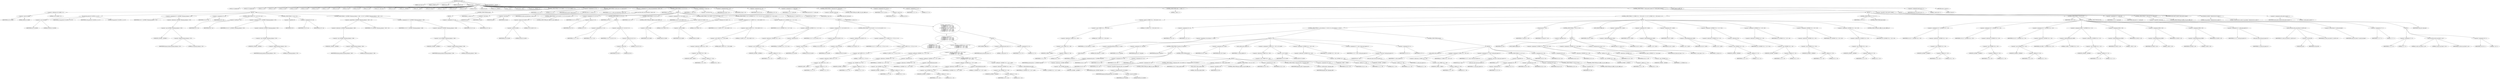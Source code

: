 digraph cache_insert {  
"1000128" [label = "(METHOD,cache_insert)" ]
"1000129" [label = "(PARAM,const char *a1)" ]
"1000130" [label = "(PARAM,_DWORD *a2)" ]
"1000131" [label = "(PARAM,time_t a3)" ]
"1000132" [label = "(PARAM,unsigned int a4)" ]
"1000133" [label = "(PARAM,int a5)" ]
"1000134" [label = "(BLOCK,,)" ]
"1000135" [label = "(LOCAL,v9: unsigned int)" ]
"1000136" [label = "(LOCAL,v10: unsigned int)" ]
"1000137" [label = "(LOCAL,v11: int)" ]
"1000138" [label = "(LOCAL,v12: int)" ]
"1000139" [label = "(LOCAL,v13: bool)" ]
"1000140" [label = "(LOCAL,v14: bool)" ]
"1000141" [label = "(LOCAL,v15: bool)" ]
"1000142" [label = "(LOCAL,v16: int)" ]
"1000143" [label = "(LOCAL,v17: int)" ]
"1000144" [label = "(LOCAL,v18: int)" ]
"1000145" [label = "(LOCAL,v19: int)" ]
"1000146" [label = "(LOCAL,v20: int)" ]
"1000147" [label = "(LOCAL,v21: int)" ]
"1000148" [label = "(LOCAL,v22: const char *)" ]
"1000149" [label = "(LOCAL,v23: int)" ]
"1000150" [label = "(LOCAL,v24: _DWORD *)" ]
"1000151" [label = "(LOCAL,v25: __int16)" ]
"1000152" [label = "(LOCAL,v26: time_t)" ]
"1000153" [label = "(LOCAL,v27: char *)" ]
"1000154" [label = "(LOCAL,v28: int)" ]
"1000155" [label = "(LOCAL,v29: int)" ]
"1000156" [label = "(LOCAL,v30: int)" ]
"1000157" [label = "(LOCAL,v32: int)" ]
"1000158" [label = "(LOCAL,v33: _DWORD *)" ]
"1000159" [label = "(LOCAL,s: char *)" ]
"1000160" [label = "(LOCAL,time1: time_t)" ]
"1000161" [label = "(LOCAL,v36: _DWORD [ 12 ])" ]
"1000162" [label = "(CONTROL_STRUCTURE,if ( (a5 & 0x980) != 0 ),if ( (a5 & 0x980) != 0 ))" ]
"1000163" [label = "(<operator>.notEquals,(a5 & 0x980) != 0)" ]
"1000164" [label = "(<operator>.and,a5 & 0x980)" ]
"1000165" [label = "(IDENTIFIER,a5,a5 & 0x980)" ]
"1000166" [label = "(LITERAL,0x980,a5 & 0x980)" ]
"1000167" [label = "(LITERAL,0,(a5 & 0x980) != 0)" ]
"1000168" [label = "(BLOCK,,)" ]
"1000169" [label = "(log_query,log_query(a5 | 0x10000, a1, a2, 0))" ]
"1000170" [label = "(<operator>.or,a5 | 0x10000)" ]
"1000171" [label = "(IDENTIFIER,a5,a5 | 0x10000)" ]
"1000172" [label = "(LITERAL,0x10000,a5 | 0x10000)" ]
"1000173" [label = "(IDENTIFIER,a1,log_query(a5 | 0x10000, a1, a2, 0))" ]
"1000174" [label = "(IDENTIFIER,a2,log_query(a5 | 0x10000, a1, a2, 0))" ]
"1000175" [label = "(LITERAL,0,log_query(a5 | 0x10000, a1, a2, 0))" ]
"1000176" [label = "(<operator>.assignment,v9 = *(_DWORD *)(dnsmasq_daemon + 252))" ]
"1000177" [label = "(IDENTIFIER,v9,v9 = *(_DWORD *)(dnsmasq_daemon + 252))" ]
"1000178" [label = "(<operator>.indirection,*(_DWORD *)(dnsmasq_daemon + 252))" ]
"1000179" [label = "(<operator>.cast,(_DWORD *)(dnsmasq_daemon + 252))" ]
"1000180" [label = "(UNKNOWN,_DWORD *,_DWORD *)" ]
"1000181" [label = "(<operator>.addition,dnsmasq_daemon + 252)" ]
"1000182" [label = "(IDENTIFIER,dnsmasq_daemon,dnsmasq_daemon + 252)" ]
"1000183" [label = "(LITERAL,252,dnsmasq_daemon + 252)" ]
"1000184" [label = "(<operator>.assignment,v10 = a4)" ]
"1000185" [label = "(IDENTIFIER,v10,v10 = a4)" ]
"1000186" [label = "(IDENTIFIER,a4,v10 = a4)" ]
"1000187" [label = "(CONTROL_STRUCTURE,if ( v9 < a4 ),if ( v9 < a4 ))" ]
"1000188" [label = "(<operator>.lessThan,v9 < a4)" ]
"1000189" [label = "(IDENTIFIER,v9,v9 < a4)" ]
"1000190" [label = "(IDENTIFIER,a4,v9 < a4)" ]
"1000191" [label = "(<operator>.assignment,v10 = *(_DWORD *)(dnsmasq_daemon + 252))" ]
"1000192" [label = "(IDENTIFIER,v10,v10 = *(_DWORD *)(dnsmasq_daemon + 252))" ]
"1000193" [label = "(<operator>.indirection,*(_DWORD *)(dnsmasq_daemon + 252))" ]
"1000194" [label = "(<operator>.cast,(_DWORD *)(dnsmasq_daemon + 252))" ]
"1000195" [label = "(UNKNOWN,_DWORD *,_DWORD *)" ]
"1000196" [label = "(<operator>.addition,dnsmasq_daemon + 252)" ]
"1000197" [label = "(IDENTIFIER,dnsmasq_daemon,dnsmasq_daemon + 252)" ]
"1000198" [label = "(LITERAL,252,dnsmasq_daemon + 252)" ]
"1000199" [label = "(CONTROL_STRUCTURE,if ( !v9 ),if ( !v9 ))" ]
"1000200" [label = "(<operator>.logicalNot,!v9)" ]
"1000201" [label = "(IDENTIFIER,v9,!v9)" ]
"1000202" [label = "(<operator>.assignment,v10 = a4)" ]
"1000203" [label = "(IDENTIFIER,v10,v10 = a4)" ]
"1000204" [label = "(IDENTIFIER,a4,v10 = a4)" ]
"1000205" [label = "(CONTROL_STRUCTURE,if ( *(_DWORD *)(dnsmasq_daemon + 248) > v10 ),if ( *(_DWORD *)(dnsmasq_daemon + 248) > v10 ))" ]
"1000206" [label = "(<operator>.greaterThan,*(_DWORD *)(dnsmasq_daemon + 248) > v10)" ]
"1000207" [label = "(<operator>.indirection,*(_DWORD *)(dnsmasq_daemon + 248))" ]
"1000208" [label = "(<operator>.cast,(_DWORD *)(dnsmasq_daemon + 248))" ]
"1000209" [label = "(UNKNOWN,_DWORD *,_DWORD *)" ]
"1000210" [label = "(<operator>.addition,dnsmasq_daemon + 248)" ]
"1000211" [label = "(IDENTIFIER,dnsmasq_daemon,dnsmasq_daemon + 248)" ]
"1000212" [label = "(LITERAL,248,dnsmasq_daemon + 248)" ]
"1000213" [label = "(IDENTIFIER,v10,*(_DWORD *)(dnsmasq_daemon + 248) > v10)" ]
"1000214" [label = "(<operator>.assignment,v10 = *(_DWORD *)(dnsmasq_daemon + 248))" ]
"1000215" [label = "(IDENTIFIER,v10,v10 = *(_DWORD *)(dnsmasq_daemon + 248))" ]
"1000216" [label = "(<operator>.indirection,*(_DWORD *)(dnsmasq_daemon + 248))" ]
"1000217" [label = "(<operator>.cast,(_DWORD *)(dnsmasq_daemon + 248))" ]
"1000218" [label = "(UNKNOWN,_DWORD *,_DWORD *)" ]
"1000219" [label = "(<operator>.addition,dnsmasq_daemon + 248)" ]
"1000220" [label = "(IDENTIFIER,dnsmasq_daemon,dnsmasq_daemon + 248)" ]
"1000221" [label = "(LITERAL,248,dnsmasq_daemon + 248)" ]
"1000222" [label = "(CONTROL_STRUCTURE,else,else)" ]
"1000223" [label = "(BLOCK,,)" ]
"1000224" [label = "(<operator>.assignment,v10 = a4)" ]
"1000225" [label = "(IDENTIFIER,v10,v10 = a4)" ]
"1000226" [label = "(IDENTIFIER,a4,v10 = a4)" ]
"1000227" [label = "(<operator>.assignment,v11 = 0)" ]
"1000228" [label = "(IDENTIFIER,v11,v11 = 0)" ]
"1000229" [label = "(LITERAL,0,v11 = 0)" ]
"1000230" [label = "(CONTROL_STRUCTURE,if ( insert_error ),if ( insert_error ))" ]
"1000231" [label = "(IDENTIFIER,insert_error,if ( insert_error ))" ]
"1000232" [label = "(RETURN,return v11;,return v11;)" ]
"1000233" [label = "(IDENTIFIER,v11,return v11;)" ]
"1000234" [label = "(<operator>.assignment,v12 = cache_scan_free((int)a1, (int)a2, a3))" ]
"1000235" [label = "(IDENTIFIER,v12,v12 = cache_scan_free((int)a1, (int)a2, a3))" ]
"1000236" [label = "(cache_scan_free,cache_scan_free((int)a1, (int)a2, a3))" ]
"1000237" [label = "(<operator>.cast,(int)a1)" ]
"1000238" [label = "(UNKNOWN,int,int)" ]
"1000239" [label = "(IDENTIFIER,a1,(int)a1)" ]
"1000240" [label = "(<operator>.cast,(int)a2)" ]
"1000241" [label = "(UNKNOWN,int,int)" ]
"1000242" [label = "(IDENTIFIER,a2,(int)a2)" ]
"1000243" [label = "(IDENTIFIER,a3,cache_scan_free((int)a1, (int)a2, a3))" ]
"1000244" [label = "(CONTROL_STRUCTURE,if ( v12 ),if ( v12 ))" ]
"1000245" [label = "(IDENTIFIER,v12,if ( v12 ))" ]
"1000246" [label = "(BLOCK,,)" ]
"1000247" [label = "(CONTROL_STRUCTURE,if ( (a5 & 0x180) == 0 ),if ( (a5 & 0x180) == 0 ))" ]
"1000248" [label = "(<operator>.equals,(a5 & 0x180) == 0)" ]
"1000249" [label = "(<operator>.and,a5 & 0x180)" ]
"1000250" [label = "(IDENTIFIER,a5,a5 & 0x180)" ]
"1000251" [label = "(LITERAL,0x180,a5 & 0x180)" ]
"1000252" [label = "(LITERAL,0,(a5 & 0x180) == 0)" ]
"1000253" [label = "(CONTROL_STRUCTURE,goto LABEL_24;,goto LABEL_24;)" ]
"1000254" [label = "(<operator>.assignment,v13 = a2 == 0)" ]
"1000255" [label = "(IDENTIFIER,v13,v13 = a2 == 0)" ]
"1000256" [label = "(<operator>.equals,a2 == 0)" ]
"1000257" [label = "(IDENTIFIER,a2,a2 == 0)" ]
"1000258" [label = "(LITERAL,0,a2 == 0)" ]
"1000259" [label = "(CONTROL_STRUCTURE,if ( a2 ),if ( a2 ))" ]
"1000260" [label = "(IDENTIFIER,a2,if ( a2 ))" ]
"1000261" [label = "(BLOCK,,)" ]
"1000262" [label = "(<operator>.assignment,v11 = v12)" ]
"1000263" [label = "(IDENTIFIER,v11,v11 = v12)" ]
"1000264" [label = "(IDENTIFIER,v12,v11 = v12)" ]
"1000265" [label = "(<operator>.assignment,v13 = (a5 & 8) == 0)" ]
"1000266" [label = "(IDENTIFIER,v13,v13 = (a5 & 8) == 0)" ]
"1000267" [label = "(<operator>.equals,(a5 & 8) == 0)" ]
"1000268" [label = "(<operator>.and,a5 & 8)" ]
"1000269" [label = "(IDENTIFIER,a5,a5 & 8)" ]
"1000270" [label = "(LITERAL,8,a5 & 8)" ]
"1000271" [label = "(LITERAL,0,(a5 & 8) == 0)" ]
"1000272" [label = "(CONTROL_STRUCTURE,if ( v13 ),if ( v13 ))" ]
"1000273" [label = "(IDENTIFIER,v13,if ( v13 ))" ]
"1000274" [label = "(CONTROL_STRUCTURE,goto LABEL_24;,goto LABEL_24;)" ]
"1000275" [label = "(<operator>.assignment,v14 = (a5 & 0x80) == 0)" ]
"1000276" [label = "(IDENTIFIER,v14,v14 = (a5 & 0x80) == 0)" ]
"1000277" [label = "(<operator>.equals,(a5 & 0x80) == 0)" ]
"1000278" [label = "(<operator>.and,a5 & 0x80)" ]
"1000279" [label = "(IDENTIFIER,a5,a5 & 0x80)" ]
"1000280" [label = "(LITERAL,0x80,a5 & 0x80)" ]
"1000281" [label = "(LITERAL,0,(a5 & 0x80) == 0)" ]
"1000282" [label = "(CONTROL_STRUCTURE,if ( (a5 & 0x80) != 0 ),if ( (a5 & 0x80) != 0 ))" ]
"1000283" [label = "(<operator>.notEquals,(a5 & 0x80) != 0)" ]
"1000284" [label = "(<operator>.and,a5 & 0x80)" ]
"1000285" [label = "(IDENTIFIER,a5,a5 & 0x80)" ]
"1000286" [label = "(LITERAL,0x80,a5 & 0x80)" ]
"1000287" [label = "(LITERAL,0,(a5 & 0x80) != 0)" ]
"1000288" [label = "(<operator>.assignment,v14 = (*(_BYTE *)(v11 + 36) & 0x80) == 0)" ]
"1000289" [label = "(IDENTIFIER,v14,v14 = (*(_BYTE *)(v11 + 36) & 0x80) == 0)" ]
"1000290" [label = "(<operator>.equals,(*(_BYTE *)(v11 + 36) & 0x80) == 0)" ]
"1000291" [label = "(<operator>.and,*(_BYTE *)(v11 + 36) & 0x80)" ]
"1000292" [label = "(<operator>.indirection,*(_BYTE *)(v11 + 36))" ]
"1000293" [label = "(<operator>.cast,(_BYTE *)(v11 + 36))" ]
"1000294" [label = "(UNKNOWN,_BYTE *,_BYTE *)" ]
"1000295" [label = "(<operator>.addition,v11 + 36)" ]
"1000296" [label = "(IDENTIFIER,v11,v11 + 36)" ]
"1000297" [label = "(LITERAL,36,v11 + 36)" ]
"1000298" [label = "(LITERAL,0x80,*(_BYTE *)(v11 + 36) & 0x80)" ]
"1000299" [label = "(LITERAL,0,(*(_BYTE *)(v11 + 36) & 0x80) == 0)" ]
"1000300" [label = "(CONTROL_STRUCTURE,if ( v14 || *(_DWORD *)(v11 + 12) != *a2 ),if ( v14 || *(_DWORD *)(v11 + 12) != *a2 ))" ]
"1000301" [label = "(<operator>.logicalOr,v14 || *(_DWORD *)(v11 + 12) != *a2)" ]
"1000302" [label = "(IDENTIFIER,v14,v14 || *(_DWORD *)(v11 + 12) != *a2)" ]
"1000303" [label = "(<operator>.notEquals,*(_DWORD *)(v11 + 12) != *a2)" ]
"1000304" [label = "(<operator>.indirection,*(_DWORD *)(v11 + 12))" ]
"1000305" [label = "(<operator>.cast,(_DWORD *)(v11 + 12))" ]
"1000306" [label = "(UNKNOWN,_DWORD *,_DWORD *)" ]
"1000307" [label = "(<operator>.addition,v11 + 12)" ]
"1000308" [label = "(IDENTIFIER,v11,v11 + 12)" ]
"1000309" [label = "(LITERAL,12,v11 + 12)" ]
"1000310" [label = "(<operator>.indirection,*a2)" ]
"1000311" [label = "(IDENTIFIER,a2,*(_DWORD *)(v11 + 12) != *a2)" ]
"1000312" [label = "(BLOCK,,)" ]
"1000313" [label = "(<operator>.assignment,v15 = (a5 & 0x100) == 0)" ]
"1000314" [label = "(IDENTIFIER,v15,v15 = (a5 & 0x100) == 0)" ]
"1000315" [label = "(<operator>.equals,(a5 & 0x100) == 0)" ]
"1000316" [label = "(<operator>.and,a5 & 0x100)" ]
"1000317" [label = "(IDENTIFIER,a5,a5 & 0x100)" ]
"1000318" [label = "(LITERAL,0x100,a5 & 0x100)" ]
"1000319" [label = "(LITERAL,0,(a5 & 0x100) == 0)" ]
"1000320" [label = "(CONTROL_STRUCTURE,if ( (a5 & 0x100) != 0 ),if ( (a5 & 0x100) != 0 ))" ]
"1000321" [label = "(<operator>.notEquals,(a5 & 0x100) != 0)" ]
"1000322" [label = "(<operator>.and,a5 & 0x100)" ]
"1000323" [label = "(IDENTIFIER,a5,a5 & 0x100)" ]
"1000324" [label = "(LITERAL,0x100,a5 & 0x100)" ]
"1000325" [label = "(LITERAL,0,(a5 & 0x100) != 0)" ]
"1000326" [label = "(<operator>.assignment,v15 = (*(_BYTE *)(v11 + 37) & 1) == 0)" ]
"1000327" [label = "(IDENTIFIER,v15,v15 = (*(_BYTE *)(v11 + 37) & 1) == 0)" ]
"1000328" [label = "(<operator>.equals,(*(_BYTE *)(v11 + 37) & 1) == 0)" ]
"1000329" [label = "(<operator>.and,*(_BYTE *)(v11 + 37) & 1)" ]
"1000330" [label = "(<operator>.indirection,*(_BYTE *)(v11 + 37))" ]
"1000331" [label = "(<operator>.cast,(_BYTE *)(v11 + 37))" ]
"1000332" [label = "(UNKNOWN,_BYTE *,_BYTE *)" ]
"1000333" [label = "(<operator>.addition,v11 + 37)" ]
"1000334" [label = "(IDENTIFIER,v11,v11 + 37)" ]
"1000335" [label = "(LITERAL,37,v11 + 37)" ]
"1000336" [label = "(LITERAL,1,*(_BYTE *)(v11 + 37) & 1)" ]
"1000337" [label = "(LITERAL,0,(*(_BYTE *)(v11 + 37) & 1) == 0)" ]
"1000338" [label = "(CONTROL_STRUCTURE,if ( v15\n        || *(_DWORD *)(v11 + 12) != *a2\n        || *(_DWORD *)(v11 + 16) != a2[1]\n        || *(_DWORD *)(v11 + 20) != a2[2]\n        || *(_DWORD *)(v11 + 24) != a2[3] ),if ( v15\n        || *(_DWORD *)(v11 + 12) != *a2\n        || *(_DWORD *)(v11 + 16) != a2[1]\n        || *(_DWORD *)(v11 + 20) != a2[2]\n        || *(_DWORD *)(v11 + 24) != a2[3] ))" ]
"1000339" [label = "(<operator>.logicalOr,v15\n        || *(_DWORD *)(v11 + 12) != *a2\n        || *(_DWORD *)(v11 + 16) != a2[1]\n        || *(_DWORD *)(v11 + 20) != a2[2]\n        || *(_DWORD *)(v11 + 24) != a2[3])" ]
"1000340" [label = "(IDENTIFIER,v15,v15\n        || *(_DWORD *)(v11 + 12) != *a2\n        || *(_DWORD *)(v11 + 16) != a2[1]\n        || *(_DWORD *)(v11 + 20) != a2[2]\n        || *(_DWORD *)(v11 + 24) != a2[3])" ]
"1000341" [label = "(<operator>.logicalOr,*(_DWORD *)(v11 + 12) != *a2\n        || *(_DWORD *)(v11 + 16) != a2[1]\n        || *(_DWORD *)(v11 + 20) != a2[2]\n        || *(_DWORD *)(v11 + 24) != a2[3])" ]
"1000342" [label = "(<operator>.notEquals,*(_DWORD *)(v11 + 12) != *a2)" ]
"1000343" [label = "(<operator>.indirection,*(_DWORD *)(v11 + 12))" ]
"1000344" [label = "(<operator>.cast,(_DWORD *)(v11 + 12))" ]
"1000345" [label = "(UNKNOWN,_DWORD *,_DWORD *)" ]
"1000346" [label = "(<operator>.addition,v11 + 12)" ]
"1000347" [label = "(IDENTIFIER,v11,v11 + 12)" ]
"1000348" [label = "(LITERAL,12,v11 + 12)" ]
"1000349" [label = "(<operator>.indirection,*a2)" ]
"1000350" [label = "(IDENTIFIER,a2,*(_DWORD *)(v11 + 12) != *a2)" ]
"1000351" [label = "(<operator>.logicalOr,*(_DWORD *)(v11 + 16) != a2[1]\n        || *(_DWORD *)(v11 + 20) != a2[2]\n        || *(_DWORD *)(v11 + 24) != a2[3])" ]
"1000352" [label = "(<operator>.notEquals,*(_DWORD *)(v11 + 16) != a2[1])" ]
"1000353" [label = "(<operator>.indirection,*(_DWORD *)(v11 + 16))" ]
"1000354" [label = "(<operator>.cast,(_DWORD *)(v11 + 16))" ]
"1000355" [label = "(UNKNOWN,_DWORD *,_DWORD *)" ]
"1000356" [label = "(<operator>.addition,v11 + 16)" ]
"1000357" [label = "(IDENTIFIER,v11,v11 + 16)" ]
"1000358" [label = "(LITERAL,16,v11 + 16)" ]
"1000359" [label = "(<operator>.indirectIndexAccess,a2[1])" ]
"1000360" [label = "(IDENTIFIER,a2,*(_DWORD *)(v11 + 16) != a2[1])" ]
"1000361" [label = "(LITERAL,1,*(_DWORD *)(v11 + 16) != a2[1])" ]
"1000362" [label = "(<operator>.logicalOr,*(_DWORD *)(v11 + 20) != a2[2]\n        || *(_DWORD *)(v11 + 24) != a2[3])" ]
"1000363" [label = "(<operator>.notEquals,*(_DWORD *)(v11 + 20) != a2[2])" ]
"1000364" [label = "(<operator>.indirection,*(_DWORD *)(v11 + 20))" ]
"1000365" [label = "(<operator>.cast,(_DWORD *)(v11 + 20))" ]
"1000366" [label = "(UNKNOWN,_DWORD *,_DWORD *)" ]
"1000367" [label = "(<operator>.addition,v11 + 20)" ]
"1000368" [label = "(IDENTIFIER,v11,v11 + 20)" ]
"1000369" [label = "(LITERAL,20,v11 + 20)" ]
"1000370" [label = "(<operator>.indirectIndexAccess,a2[2])" ]
"1000371" [label = "(IDENTIFIER,a2,*(_DWORD *)(v11 + 20) != a2[2])" ]
"1000372" [label = "(LITERAL,2,*(_DWORD *)(v11 + 20) != a2[2])" ]
"1000373" [label = "(<operator>.notEquals,*(_DWORD *)(v11 + 24) != a2[3])" ]
"1000374" [label = "(<operator>.indirection,*(_DWORD *)(v11 + 24))" ]
"1000375" [label = "(<operator>.cast,(_DWORD *)(v11 + 24))" ]
"1000376" [label = "(UNKNOWN,_DWORD *,_DWORD *)" ]
"1000377" [label = "(<operator>.addition,v11 + 24)" ]
"1000378" [label = "(IDENTIFIER,v11,v11 + 24)" ]
"1000379" [label = "(LITERAL,24,v11 + 24)" ]
"1000380" [label = "(<operator>.indirectIndexAccess,a2[3])" ]
"1000381" [label = "(IDENTIFIER,a2,*(_DWORD *)(v11 + 24) != a2[3])" ]
"1000382" [label = "(LITERAL,3,*(_DWORD *)(v11 + 24) != a2[3])" ]
"1000383" [label = "(BLOCK,,)" ]
"1000384" [label = "(JUMP_TARGET,LABEL_24)" ]
"1000385" [label = "(<operator>.assignment,insert_error = 1)" ]
"1000386" [label = "(IDENTIFIER,insert_error,insert_error = 1)" ]
"1000387" [label = "(LITERAL,1,insert_error = 1)" ]
"1000388" [label = "(<operator>.assignment,v11 = 0)" ]
"1000389" [label = "(IDENTIFIER,v11,v11 = 0)" ]
"1000390" [label = "(LITERAL,0,v11 = 0)" ]
"1000391" [label = "(RETURN,return v11;,return v11;)" ]
"1000392" [label = "(IDENTIFIER,v11,return v11;)" ]
"1000393" [label = "(<operator>.assignment,s = (char *)a1)" ]
"1000394" [label = "(IDENTIFIER,s,s = (char *)a1)" ]
"1000395" [label = "(<operator>.cast,(char *)a1)" ]
"1000396" [label = "(UNKNOWN,char *,char *)" ]
"1000397" [label = "(IDENTIFIER,a1,(char *)a1)" ]
"1000398" [label = "(<operator>.assignment,time1 = a3)" ]
"1000399" [label = "(IDENTIFIER,time1,time1 = a3)" ]
"1000400" [label = "(IDENTIFIER,a3,time1 = a3)" ]
"1000401" [label = "(<operator>.assignment,v33 = a2)" ]
"1000402" [label = "(IDENTIFIER,v33,v33 = a2)" ]
"1000403" [label = "(IDENTIFIER,a2,v33 = a2)" ]
"1000404" [label = "(<operator>.assignment,v11 = cache_tail)" ]
"1000405" [label = "(IDENTIFIER,v11,v11 = cache_tail)" ]
"1000406" [label = "(IDENTIFIER,cache_tail,v11 = cache_tail)" ]
"1000407" [label = "(CONTROL_STRUCTURE,if ( !cache_tail ),if ( !cache_tail ))" ]
"1000408" [label = "(<operator>.logicalNot,!cache_tail)" ]
"1000409" [label = "(IDENTIFIER,cache_tail,!cache_tail)" ]
"1000410" [label = "(CONTROL_STRUCTURE,goto LABEL_40;,goto LABEL_40;)" ]
"1000411" [label = "(<operator>.assignment,v16 = a5 & 4)" ]
"1000412" [label = "(IDENTIFIER,v16,v16 = a5 & 4)" ]
"1000413" [label = "(<operator>.and,a5 & 4)" ]
"1000414" [label = "(IDENTIFIER,a5,a5 & 4)" ]
"1000415" [label = "(LITERAL,4,a5 & 4)" ]
"1000416" [label = "(<operator>.assignment,v17 = 0)" ]
"1000417" [label = "(IDENTIFIER,v17,v17 = 0)" ]
"1000418" [label = "(LITERAL,0,v17 = 0)" ]
"1000419" [label = "(CONTROL_STRUCTURE,while ( 1 ),while ( 1 ))" ]
"1000420" [label = "(LITERAL,1,while ( 1 ))" ]
"1000421" [label = "(BLOCK,,)" ]
"1000422" [label = "(CONTROL_STRUCTURE,if ( (*(_WORD *)(v11 + 36) & 0xC) == 0 ),if ( (*(_WORD *)(v11 + 36) & 0xC) == 0 ))" ]
"1000423" [label = "(<operator>.equals,(*(_WORD *)(v11 + 36) & 0xC) == 0)" ]
"1000424" [label = "(<operator>.and,*(_WORD *)(v11 + 36) & 0xC)" ]
"1000425" [label = "(<operator>.indirection,*(_WORD *)(v11 + 36))" ]
"1000426" [label = "(<operator>.cast,(_WORD *)(v11 + 36))" ]
"1000427" [label = "(UNKNOWN,_WORD *,_WORD *)" ]
"1000428" [label = "(<operator>.addition,v11 + 36)" ]
"1000429" [label = "(IDENTIFIER,v11,v11 + 36)" ]
"1000430" [label = "(LITERAL,36,v11 + 36)" ]
"1000431" [label = "(LITERAL,0xC,*(_WORD *)(v11 + 36) & 0xC)" ]
"1000432" [label = "(LITERAL,0,(*(_WORD *)(v11 + 36) & 0xC) == 0)" ]
"1000433" [label = "(BLOCK,,)" ]
"1000434" [label = "(<operator>.assignment,v22 = a1)" ]
"1000435" [label = "(IDENTIFIER,v22,v22 = a1)" ]
"1000436" [label = "(IDENTIFIER,a1,v22 = a1)" ]
"1000437" [label = "(CONTROL_STRUCTURE,if ( a1 && strlen(a1) >= 0x32 ),if ( a1 && strlen(a1) >= 0x32 ))" ]
"1000438" [label = "(<operator>.logicalAnd,a1 && strlen(a1) >= 0x32)" ]
"1000439" [label = "(IDENTIFIER,a1,a1 && strlen(a1) >= 0x32)" ]
"1000440" [label = "(<operator>.greaterEqualsThan,strlen(a1) >= 0x32)" ]
"1000441" [label = "(strlen,strlen(a1))" ]
"1000442" [label = "(IDENTIFIER,a1,strlen(a1))" ]
"1000443" [label = "(LITERAL,0x32,strlen(a1) >= 0x32)" ]
"1000444" [label = "(BLOCK,,)" ]
"1000445" [label = "(<operator>.assignment,v23 = big_free)" ]
"1000446" [label = "(IDENTIFIER,v23,v23 = big_free)" ]
"1000447" [label = "(IDENTIFIER,big_free,v23 = big_free)" ]
"1000448" [label = "(CONTROL_STRUCTURE,if ( big_free ),if ( big_free ))" ]
"1000449" [label = "(IDENTIFIER,big_free,if ( big_free ))" ]
"1000450" [label = "(BLOCK,,)" ]
"1000451" [label = "(<operator>.assignment,big_free = *(_DWORD *)big_free)" ]
"1000452" [label = "(IDENTIFIER,big_free,big_free = *(_DWORD *)big_free)" ]
"1000453" [label = "(<operator>.indirection,*(_DWORD *)big_free)" ]
"1000454" [label = "(<operator>.cast,(_DWORD *)big_free)" ]
"1000455" [label = "(UNKNOWN,_DWORD *,_DWORD *)" ]
"1000456" [label = "(IDENTIFIER,big_free,(_DWORD *)big_free)" ]
"1000457" [label = "(<operator>.assignment,v24 = v33)" ]
"1000458" [label = "(IDENTIFIER,v24,v24 = v33)" ]
"1000459" [label = "(IDENTIFIER,v33,v24 = v33)" ]
"1000460" [label = "(<operator>.assignment,v25 = a5)" ]
"1000461" [label = "(IDENTIFIER,v25,v25 = a5)" ]
"1000462" [label = "(IDENTIFIER,a5,v25 = a5)" ]
"1000463" [label = "(CONTROL_STRUCTURE,else,else)" ]
"1000464" [label = "(BLOCK,,)" ]
"1000465" [label = "(<operator>.assignment,v25 = a5)" ]
"1000466" [label = "(IDENTIFIER,v25,v25 = a5)" ]
"1000467" [label = "(IDENTIFIER,a5,v25 = a5)" ]
"1000468" [label = "(CONTROL_STRUCTURE,if ( !(bignames_left | a5 & 0x5000) ),if ( !(bignames_left | a5 & 0x5000) ))" ]
"1000469" [label = "(<operator>.logicalNot,!(bignames_left | a5 & 0x5000))" ]
"1000470" [label = "(<operator>.or,bignames_left | a5 & 0x5000)" ]
"1000471" [label = "(IDENTIFIER,bignames_left,bignames_left | a5 & 0x5000)" ]
"1000472" [label = "(<operator>.and,a5 & 0x5000)" ]
"1000473" [label = "(IDENTIFIER,a5,a5 & 0x5000)" ]
"1000474" [label = "(LITERAL,0x5000,a5 & 0x5000)" ]
"1000475" [label = "(CONTROL_STRUCTURE,goto LABEL_40;,goto LABEL_40;)" ]
"1000476" [label = "(<operator>.assignment,v32 = whine_malloc(1028))" ]
"1000477" [label = "(IDENTIFIER,v32,v32 = whine_malloc(1028))" ]
"1000478" [label = "(whine_malloc,whine_malloc(1028))" ]
"1000479" [label = "(LITERAL,1028,whine_malloc(1028))" ]
"1000480" [label = "(CONTROL_STRUCTURE,if ( !v32 ),if ( !v32 ))" ]
"1000481" [label = "(<operator>.logicalNot,!v32)" ]
"1000482" [label = "(IDENTIFIER,v32,!v32)" ]
"1000483" [label = "(CONTROL_STRUCTURE,goto LABEL_40;,goto LABEL_40;)" ]
"1000484" [label = "(<operator>.assignment,v23 = v32)" ]
"1000485" [label = "(IDENTIFIER,v23,v23 = v32)" ]
"1000486" [label = "(IDENTIFIER,v32,v23 = v32)" ]
"1000487" [label = "(CONTROL_STRUCTURE,if ( bignames_left ),if ( bignames_left ))" ]
"1000488" [label = "(IDENTIFIER,bignames_left,if ( bignames_left ))" ]
"1000489" [label = "(<operator>.preDecrement,--bignames_left)" ]
"1000490" [label = "(IDENTIFIER,bignames_left,--bignames_left)" ]
"1000491" [label = "(<operator>.assignment,v24 = v33)" ]
"1000492" [label = "(IDENTIFIER,v24,v24 = v33)" ]
"1000493" [label = "(IDENTIFIER,v33,v24 = v33)" ]
"1000494" [label = "(<operator>.assignment,v26 = time1)" ]
"1000495" [label = "(IDENTIFIER,v26,v26 = time1)" ]
"1000496" [label = "(IDENTIFIER,time1,v26 = time1)" ]
"1000497" [label = "(cache_unlink,cache_unlink(v11))" ]
"1000498" [label = "(IDENTIFIER,v11,cache_unlink(v11))" ]
"1000499" [label = "(<operator>.assignment,*(_WORD *)(v11 + 36) = v25 | 0x200)" ]
"1000500" [label = "(<operator>.indirection,*(_WORD *)(v11 + 36))" ]
"1000501" [label = "(<operator>.cast,(_WORD *)(v11 + 36))" ]
"1000502" [label = "(UNKNOWN,_WORD *,_WORD *)" ]
"1000503" [label = "(<operator>.addition,v11 + 36)" ]
"1000504" [label = "(IDENTIFIER,v11,v11 + 36)" ]
"1000505" [label = "(LITERAL,36,v11 + 36)" ]
"1000506" [label = "(<operator>.or,v25 | 0x200)" ]
"1000507" [label = "(IDENTIFIER,v25,v25 | 0x200)" ]
"1000508" [label = "(LITERAL,0x200,v25 | 0x200)" ]
"1000509" [label = "(<operator>.assignment,*(_DWORD *)(v11 + 40) = v23)" ]
"1000510" [label = "(<operator>.indirection,*(_DWORD *)(v11 + 40))" ]
"1000511" [label = "(<operator>.cast,(_DWORD *)(v11 + 40))" ]
"1000512" [label = "(UNKNOWN,_DWORD *,_DWORD *)" ]
"1000513" [label = "(<operator>.addition,v11 + 40)" ]
"1000514" [label = "(IDENTIFIER,v11,v11 + 40)" ]
"1000515" [label = "(LITERAL,40,v11 + 40)" ]
"1000516" [label = "(IDENTIFIER,v23,*(_DWORD *)(v11 + 40) = v23)" ]
"1000517" [label = "(<operator>.assignment,v27 = (char *)cache_get_name(v11))" ]
"1000518" [label = "(IDENTIFIER,v27,v27 = (char *)cache_get_name(v11))" ]
"1000519" [label = "(<operator>.cast,(char *)cache_get_name(v11))" ]
"1000520" [label = "(UNKNOWN,char *,char *)" ]
"1000521" [label = "(cache_get_name,cache_get_name(v11))" ]
"1000522" [label = "(IDENTIFIER,v11,cache_get_name(v11))" ]
"1000523" [label = "(<operator>.assignment,v22 = s)" ]
"1000524" [label = "(IDENTIFIER,v22,v22 = s)" ]
"1000525" [label = "(IDENTIFIER,s,v22 = s)" ]
"1000526" [label = "(CONTROL_STRUCTURE,else,else)" ]
"1000527" [label = "(BLOCK,,)" ]
"1000528" [label = "(cache_unlink,cache_unlink(v11))" ]
"1000529" [label = "(IDENTIFIER,v11,cache_unlink(v11))" ]
"1000530" [label = "(<operator>.assignment,*(_WORD *)(v11 + 36) = a5)" ]
"1000531" [label = "(<operator>.indirection,*(_WORD *)(v11 + 36))" ]
"1000532" [label = "(<operator>.cast,(_WORD *)(v11 + 36))" ]
"1000533" [label = "(UNKNOWN,_WORD *,_WORD *)" ]
"1000534" [label = "(<operator>.addition,v11 + 36)" ]
"1000535" [label = "(IDENTIFIER,v11,v11 + 36)" ]
"1000536" [label = "(LITERAL,36,v11 + 36)" ]
"1000537" [label = "(IDENTIFIER,a5,*(_WORD *)(v11 + 36) = a5)" ]
"1000538" [label = "(<operator>.assignment,v27 = (char *)cache_get_name(v11))" ]
"1000539" [label = "(IDENTIFIER,v27,v27 = (char *)cache_get_name(v11))" ]
"1000540" [label = "(<operator>.cast,(char *)cache_get_name(v11))" ]
"1000541" [label = "(UNKNOWN,char *,char *)" ]
"1000542" [label = "(cache_get_name,cache_get_name(v11))" ]
"1000543" [label = "(IDENTIFIER,v11,cache_get_name(v11))" ]
"1000544" [label = "(CONTROL_STRUCTURE,if ( !a1 ),if ( !a1 ))" ]
"1000545" [label = "(<operator>.logicalNot,!a1)" ]
"1000546" [label = "(IDENTIFIER,a1,!a1)" ]
"1000547" [label = "(BLOCK,,)" ]
"1000548" [label = "(<operator>.assignment,*v27 = 0)" ]
"1000549" [label = "(<operator>.indirection,*v27)" ]
"1000550" [label = "(IDENTIFIER,v27,*v27 = 0)" ]
"1000551" [label = "(LITERAL,0,*v27 = 0)" ]
"1000552" [label = "(<operator>.assignment,v24 = v33)" ]
"1000553" [label = "(IDENTIFIER,v24,v24 = v33)" ]
"1000554" [label = "(IDENTIFIER,v33,v24 = v33)" ]
"1000555" [label = "(<operator>.assignment,v26 = a3)" ]
"1000556" [label = "(IDENTIFIER,v26,v26 = a3)" ]
"1000557" [label = "(IDENTIFIER,a3,v26 = a3)" ]
"1000558" [label = "(CONTROL_STRUCTURE,if ( !v33 ),if ( !v33 ))" ]
"1000559" [label = "(<operator>.logicalNot,!v33)" ]
"1000560" [label = "(IDENTIFIER,v33,!v33)" ]
"1000561" [label = "(CONTROL_STRUCTURE,goto LABEL_45;,goto LABEL_45;)" ]
"1000562" [label = "(CONTROL_STRUCTURE,goto LABEL_44;,goto LABEL_44;)" ]
"1000563" [label = "(<operator>.assignment,v24 = v33)" ]
"1000564" [label = "(IDENTIFIER,v24,v24 = v33)" ]
"1000565" [label = "(IDENTIFIER,v33,v24 = v33)" ]
"1000566" [label = "(<operator>.assignment,v26 = a3)" ]
"1000567" [label = "(IDENTIFIER,v26,v26 = a3)" ]
"1000568" [label = "(IDENTIFIER,a3,v26 = a3)" ]
"1000569" [label = "(strcpy,strcpy(v27, v22))" ]
"1000570" [label = "(IDENTIFIER,v27,strcpy(v27, v22))" ]
"1000571" [label = "(IDENTIFIER,v22,strcpy(v27, v22))" ]
"1000572" [label = "(CONTROL_STRUCTURE,if ( !v24 ),if ( !v24 ))" ]
"1000573" [label = "(<operator>.logicalNot,!v24)" ]
"1000574" [label = "(IDENTIFIER,v24,!v24)" ]
"1000575" [label = "(BLOCK,,)" ]
"1000576" [label = "(JUMP_TARGET,LABEL_45)" ]
"1000577" [label = "(<operator>.assignment,*(_DWORD *)(v11 + 28) = v10 + v26)" ]
"1000578" [label = "(<operator>.indirection,*(_DWORD *)(v11 + 28))" ]
"1000579" [label = "(<operator>.cast,(_DWORD *)(v11 + 28))" ]
"1000580" [label = "(UNKNOWN,_DWORD *,_DWORD *)" ]
"1000581" [label = "(<operator>.addition,v11 + 28)" ]
"1000582" [label = "(IDENTIFIER,v11,v11 + 28)" ]
"1000583" [label = "(LITERAL,28,v11 + 28)" ]
"1000584" [label = "(<operator>.addition,v10 + v26)" ]
"1000585" [label = "(IDENTIFIER,v10,v10 + v26)" ]
"1000586" [label = "(IDENTIFIER,v26,v10 + v26)" ]
"1000587" [label = "(<operator>.assignment,*(_DWORD *)v11 = new_chain)" ]
"1000588" [label = "(<operator>.indirection,*(_DWORD *)v11)" ]
"1000589" [label = "(<operator>.cast,(_DWORD *)v11)" ]
"1000590" [label = "(UNKNOWN,_DWORD *,_DWORD *)" ]
"1000591" [label = "(IDENTIFIER,v11,(_DWORD *)v11)" ]
"1000592" [label = "(IDENTIFIER,new_chain,*(_DWORD *)v11 = new_chain)" ]
"1000593" [label = "(<operator>.assignment,new_chain = v11)" ]
"1000594" [label = "(IDENTIFIER,new_chain,new_chain = v11)" ]
"1000595" [label = "(IDENTIFIER,v11,new_chain = v11)" ]
"1000596" [label = "(RETURN,return v11;,return v11;)" ]
"1000597" [label = "(IDENTIFIER,v11,return v11;)" ]
"1000598" [label = "(JUMP_TARGET,LABEL_44)" ]
"1000599" [label = "(<operator>.assignment,v28 = v24[1])" ]
"1000600" [label = "(IDENTIFIER,v28,v28 = v24[1])" ]
"1000601" [label = "(<operator>.indirectIndexAccess,v24[1])" ]
"1000602" [label = "(IDENTIFIER,v24,v28 = v24[1])" ]
"1000603" [label = "(LITERAL,1,v28 = v24[1])" ]
"1000604" [label = "(<operator>.assignment,v29 = v24[2])" ]
"1000605" [label = "(IDENTIFIER,v29,v29 = v24[2])" ]
"1000606" [label = "(<operator>.indirectIndexAccess,v24[2])" ]
"1000607" [label = "(IDENTIFIER,v24,v29 = v24[2])" ]
"1000608" [label = "(LITERAL,2,v29 = v24[2])" ]
"1000609" [label = "(<operator>.assignment,v30 = v24[3])" ]
"1000610" [label = "(IDENTIFIER,v30,v30 = v24[3])" ]
"1000611" [label = "(<operator>.indirectIndexAccess,v24[3])" ]
"1000612" [label = "(IDENTIFIER,v24,v30 = v24[3])" ]
"1000613" [label = "(LITERAL,3,v30 = v24[3])" ]
"1000614" [label = "(<operator>.assignment,*(_DWORD *)(v11 + 12) = *v24)" ]
"1000615" [label = "(<operator>.indirection,*(_DWORD *)(v11 + 12))" ]
"1000616" [label = "(<operator>.cast,(_DWORD *)(v11 + 12))" ]
"1000617" [label = "(UNKNOWN,_DWORD *,_DWORD *)" ]
"1000618" [label = "(<operator>.addition,v11 + 12)" ]
"1000619" [label = "(IDENTIFIER,v11,v11 + 12)" ]
"1000620" [label = "(LITERAL,12,v11 + 12)" ]
"1000621" [label = "(<operator>.indirection,*v24)" ]
"1000622" [label = "(IDENTIFIER,v24,*(_DWORD *)(v11 + 12) = *v24)" ]
"1000623" [label = "(<operator>.assignment,*(_DWORD *)(v11 + 16) = v28)" ]
"1000624" [label = "(<operator>.indirection,*(_DWORD *)(v11 + 16))" ]
"1000625" [label = "(<operator>.cast,(_DWORD *)(v11 + 16))" ]
"1000626" [label = "(UNKNOWN,_DWORD *,_DWORD *)" ]
"1000627" [label = "(<operator>.addition,v11 + 16)" ]
"1000628" [label = "(IDENTIFIER,v11,v11 + 16)" ]
"1000629" [label = "(LITERAL,16,v11 + 16)" ]
"1000630" [label = "(IDENTIFIER,v28,*(_DWORD *)(v11 + 16) = v28)" ]
"1000631" [label = "(<operator>.assignment,*(_DWORD *)(v11 + 20) = v29)" ]
"1000632" [label = "(<operator>.indirection,*(_DWORD *)(v11 + 20))" ]
"1000633" [label = "(<operator>.cast,(_DWORD *)(v11 + 20))" ]
"1000634" [label = "(UNKNOWN,_DWORD *,_DWORD *)" ]
"1000635" [label = "(<operator>.addition,v11 + 20)" ]
"1000636" [label = "(IDENTIFIER,v11,v11 + 20)" ]
"1000637" [label = "(LITERAL,20,v11 + 20)" ]
"1000638" [label = "(IDENTIFIER,v29,*(_DWORD *)(v11 + 20) = v29)" ]
"1000639" [label = "(<operator>.assignment,*(_DWORD *)(v11 + 24) = v30)" ]
"1000640" [label = "(<operator>.indirection,*(_DWORD *)(v11 + 24))" ]
"1000641" [label = "(<operator>.cast,(_DWORD *)(v11 + 24))" ]
"1000642" [label = "(UNKNOWN,_DWORD *,_DWORD *)" ]
"1000643" [label = "(<operator>.addition,v11 + 24)" ]
"1000644" [label = "(IDENTIFIER,v11,v11 + 24)" ]
"1000645" [label = "(LITERAL,24,v11 + 24)" ]
"1000646" [label = "(IDENTIFIER,v30,*(_DWORD *)(v11 + 24) = v30)" ]
"1000647" [label = "(CONTROL_STRUCTURE,goto LABEL_45;,goto LABEL_45;)" ]
"1000648" [label = "(CONTROL_STRUCTURE,if ( v17 ),if ( v17 ))" ]
"1000649" [label = "(IDENTIFIER,v17,if ( v17 ))" ]
"1000650" [label = "(CONTROL_STRUCTURE,break;,break;)" ]
"1000651" [label = "(CONTROL_STRUCTURE,if ( v16 ),if ( v16 ))" ]
"1000652" [label = "(IDENTIFIER,v16,if ( v16 ))" ]
"1000653" [label = "(BLOCK,,)" ]
"1000654" [label = "(<operator>.assignment,v18 = *(_DWORD *)(v11 + 16))" ]
"1000655" [label = "(IDENTIFIER,v18,v18 = *(_DWORD *)(v11 + 16))" ]
"1000656" [label = "(<operator>.indirection,*(_DWORD *)(v11 + 16))" ]
"1000657" [label = "(<operator>.cast,(_DWORD *)(v11 + 16))" ]
"1000658" [label = "(UNKNOWN,_DWORD *,_DWORD *)" ]
"1000659" [label = "(<operator>.addition,v11 + 16)" ]
"1000660" [label = "(IDENTIFIER,v11,v11 + 16)" ]
"1000661" [label = "(LITERAL,16,v11 + 16)" ]
"1000662" [label = "(<operator>.assignment,v19 = *(_DWORD *)(v11 + 20))" ]
"1000663" [label = "(IDENTIFIER,v19,v19 = *(_DWORD *)(v11 + 20))" ]
"1000664" [label = "(<operator>.indirection,*(_DWORD *)(v11 + 20))" ]
"1000665" [label = "(<operator>.cast,(_DWORD *)(v11 + 20))" ]
"1000666" [label = "(UNKNOWN,_DWORD *,_DWORD *)" ]
"1000667" [label = "(<operator>.addition,v11 + 20)" ]
"1000668" [label = "(IDENTIFIER,v11,v11 + 20)" ]
"1000669" [label = "(LITERAL,20,v11 + 20)" ]
"1000670" [label = "(<operator>.assignment,v20 = *(_DWORD *)(v11 + 24))" ]
"1000671" [label = "(IDENTIFIER,v20,v20 = *(_DWORD *)(v11 + 24))" ]
"1000672" [label = "(<operator>.indirection,*(_DWORD *)(v11 + 24))" ]
"1000673" [label = "(<operator>.cast,(_DWORD *)(v11 + 24))" ]
"1000674" [label = "(UNKNOWN,_DWORD *,_DWORD *)" ]
"1000675" [label = "(<operator>.addition,v11 + 24)" ]
"1000676" [label = "(IDENTIFIER,v11,v11 + 24)" ]
"1000677" [label = "(LITERAL,24,v11 + 24)" ]
"1000678" [label = "(<operator>.assignment,v36[0] = *(_DWORD *)(v11 + 12))" ]
"1000679" [label = "(<operator>.indirectIndexAccess,v36[0])" ]
"1000680" [label = "(IDENTIFIER,v36,v36[0] = *(_DWORD *)(v11 + 12))" ]
"1000681" [label = "(LITERAL,0,v36[0] = *(_DWORD *)(v11 + 12))" ]
"1000682" [label = "(<operator>.indirection,*(_DWORD *)(v11 + 12))" ]
"1000683" [label = "(<operator>.cast,(_DWORD *)(v11 + 12))" ]
"1000684" [label = "(UNKNOWN,_DWORD *,_DWORD *)" ]
"1000685" [label = "(<operator>.addition,v11 + 12)" ]
"1000686" [label = "(IDENTIFIER,v11,v11 + 12)" ]
"1000687" [label = "(LITERAL,12,v11 + 12)" ]
"1000688" [label = "(<operator>.assignment,v36[1] = v18)" ]
"1000689" [label = "(<operator>.indirectIndexAccess,v36[1])" ]
"1000690" [label = "(IDENTIFIER,v36,v36[1] = v18)" ]
"1000691" [label = "(LITERAL,1,v36[1] = v18)" ]
"1000692" [label = "(IDENTIFIER,v18,v36[1] = v18)" ]
"1000693" [label = "(<operator>.assignment,v36[2] = v19)" ]
"1000694" [label = "(<operator>.indirectIndexAccess,v36[2])" ]
"1000695" [label = "(IDENTIFIER,v36,v36[2] = v19)" ]
"1000696" [label = "(LITERAL,2,v36[2] = v19)" ]
"1000697" [label = "(IDENTIFIER,v19,v36[2] = v19)" ]
"1000698" [label = "(<operator>.assignment,v36[3] = v20)" ]
"1000699" [label = "(<operator>.indirectIndexAccess,v36[3])" ]
"1000700" [label = "(IDENTIFIER,v36,v36[3] = v20)" ]
"1000701" [label = "(LITERAL,3,v36[3] = v20)" ]
"1000702" [label = "(IDENTIFIER,v20,v36[3] = v20)" ]
"1000703" [label = "(<operator>.assignment,v21 = cache_get_name(v11))" ]
"1000704" [label = "(IDENTIFIER,v21,v21 = cache_get_name(v11))" ]
"1000705" [label = "(cache_get_name,cache_get_name(v11))" ]
"1000706" [label = "(IDENTIFIER,v11,cache_get_name(v11))" ]
"1000707" [label = "(cache_scan_free,cache_scan_free(v21, (int)v36, a3))" ]
"1000708" [label = "(IDENTIFIER,v21,cache_scan_free(v21, (int)v36, a3))" ]
"1000709" [label = "(<operator>.cast,(int)v36)" ]
"1000710" [label = "(UNKNOWN,int,int)" ]
"1000711" [label = "(IDENTIFIER,v36,(int)v36)" ]
"1000712" [label = "(IDENTIFIER,a3,cache_scan_free(v21, (int)v36, a3))" ]
"1000713" [label = "(<operator>.preIncrement,++cache_live_freed)" ]
"1000714" [label = "(IDENTIFIER,cache_live_freed,++cache_live_freed)" ]
"1000715" [label = "(<operator>.assignment,v17 = 1)" ]
"1000716" [label = "(IDENTIFIER,v17,v17 = 1)" ]
"1000717" [label = "(LITERAL,1,v17 = 1)" ]
"1000718" [label = "(CONTROL_STRUCTURE,else,else)" ]
"1000719" [label = "(BLOCK,,)" ]
"1000720" [label = "(<operator>.assignment,v17 = 0)" ]
"1000721" [label = "(IDENTIFIER,v17,v17 = 0)" ]
"1000722" [label = "(LITERAL,0,v17 = 0)" ]
"1000723" [label = "(cache_scan_free,cache_scan_free(0, 0, a3))" ]
"1000724" [label = "(LITERAL,0,cache_scan_free(0, 0, a3))" ]
"1000725" [label = "(LITERAL,0,cache_scan_free(0, 0, a3))" ]
"1000726" [label = "(IDENTIFIER,a3,cache_scan_free(0, 0, a3))" ]
"1000727" [label = "(<operator>.assignment,v16 = 1)" ]
"1000728" [label = "(IDENTIFIER,v16,v16 = 1)" ]
"1000729" [label = "(LITERAL,1,v16 = 1)" ]
"1000730" [label = "(<operator>.assignment,v11 = cache_tail)" ]
"1000731" [label = "(IDENTIFIER,v11,v11 = cache_tail)" ]
"1000732" [label = "(IDENTIFIER,cache_tail,v11 = cache_tail)" ]
"1000733" [label = "(CONTROL_STRUCTURE,if ( !cache_tail ),if ( !cache_tail ))" ]
"1000734" [label = "(<operator>.logicalNot,!cache_tail)" ]
"1000735" [label = "(IDENTIFIER,cache_tail,!cache_tail)" ]
"1000736" [label = "(CONTROL_STRUCTURE,goto LABEL_40;,goto LABEL_40;)" ]
"1000737" [label = "(CONTROL_STRUCTURE,if ( !cache_insert_warned ),if ( !cache_insert_warned ))" ]
"1000738" [label = "(<operator>.logicalNot,!cache_insert_warned)" ]
"1000739" [label = "(IDENTIFIER,cache_insert_warned,!cache_insert_warned)" ]
"1000740" [label = "(BLOCK,,)" ]
"1000741" [label = "(my_syslog,my_syslog(3, \"Internal error in cache.\"))" ]
"1000742" [label = "(LITERAL,3,my_syslog(3, \"Internal error in cache.\"))" ]
"1000743" [label = "(LITERAL,\"Internal error in cache.\",my_syslog(3, \"Internal error in cache.\"))" ]
"1000744" [label = "(<operator>.assignment,cache_insert_warned = 1)" ]
"1000745" [label = "(IDENTIFIER,cache_insert_warned,cache_insert_warned = 1)" ]
"1000746" [label = "(LITERAL,1,cache_insert_warned = 1)" ]
"1000747" [label = "(JUMP_TARGET,LABEL_40)" ]
"1000748" [label = "(<operator>.assignment,insert_error = 1)" ]
"1000749" [label = "(IDENTIFIER,insert_error,insert_error = 1)" ]
"1000750" [label = "(LITERAL,1,insert_error = 1)" ]
"1000751" [label = "(RETURN,return 0;,return 0;)" ]
"1000752" [label = "(LITERAL,0,return 0;)" ]
"1000753" [label = "(METHOD_RETURN,int __fastcall)" ]
  "1000128" -> "1000129" 
  "1000128" -> "1000130" 
  "1000128" -> "1000131" 
  "1000128" -> "1000132" 
  "1000128" -> "1000133" 
  "1000128" -> "1000134" 
  "1000128" -> "1000753" 
  "1000134" -> "1000135" 
  "1000134" -> "1000136" 
  "1000134" -> "1000137" 
  "1000134" -> "1000138" 
  "1000134" -> "1000139" 
  "1000134" -> "1000140" 
  "1000134" -> "1000141" 
  "1000134" -> "1000142" 
  "1000134" -> "1000143" 
  "1000134" -> "1000144" 
  "1000134" -> "1000145" 
  "1000134" -> "1000146" 
  "1000134" -> "1000147" 
  "1000134" -> "1000148" 
  "1000134" -> "1000149" 
  "1000134" -> "1000150" 
  "1000134" -> "1000151" 
  "1000134" -> "1000152" 
  "1000134" -> "1000153" 
  "1000134" -> "1000154" 
  "1000134" -> "1000155" 
  "1000134" -> "1000156" 
  "1000134" -> "1000157" 
  "1000134" -> "1000158" 
  "1000134" -> "1000159" 
  "1000134" -> "1000160" 
  "1000134" -> "1000161" 
  "1000134" -> "1000162" 
  "1000134" -> "1000227" 
  "1000134" -> "1000230" 
  "1000134" -> "1000234" 
  "1000134" -> "1000244" 
  "1000134" -> "1000393" 
  "1000134" -> "1000398" 
  "1000134" -> "1000401" 
  "1000134" -> "1000404" 
  "1000134" -> "1000407" 
  "1000134" -> "1000411" 
  "1000134" -> "1000416" 
  "1000134" -> "1000419" 
  "1000134" -> "1000737" 
  "1000134" -> "1000747" 
  "1000134" -> "1000748" 
  "1000134" -> "1000751" 
  "1000162" -> "1000163" 
  "1000162" -> "1000168" 
  "1000162" -> "1000222" 
  "1000163" -> "1000164" 
  "1000163" -> "1000167" 
  "1000164" -> "1000165" 
  "1000164" -> "1000166" 
  "1000168" -> "1000169" 
  "1000168" -> "1000176" 
  "1000168" -> "1000184" 
  "1000168" -> "1000187" 
  "1000168" -> "1000199" 
  "1000168" -> "1000205" 
  "1000169" -> "1000170" 
  "1000169" -> "1000173" 
  "1000169" -> "1000174" 
  "1000169" -> "1000175" 
  "1000170" -> "1000171" 
  "1000170" -> "1000172" 
  "1000176" -> "1000177" 
  "1000176" -> "1000178" 
  "1000178" -> "1000179" 
  "1000179" -> "1000180" 
  "1000179" -> "1000181" 
  "1000181" -> "1000182" 
  "1000181" -> "1000183" 
  "1000184" -> "1000185" 
  "1000184" -> "1000186" 
  "1000187" -> "1000188" 
  "1000187" -> "1000191" 
  "1000188" -> "1000189" 
  "1000188" -> "1000190" 
  "1000191" -> "1000192" 
  "1000191" -> "1000193" 
  "1000193" -> "1000194" 
  "1000194" -> "1000195" 
  "1000194" -> "1000196" 
  "1000196" -> "1000197" 
  "1000196" -> "1000198" 
  "1000199" -> "1000200" 
  "1000199" -> "1000202" 
  "1000200" -> "1000201" 
  "1000202" -> "1000203" 
  "1000202" -> "1000204" 
  "1000205" -> "1000206" 
  "1000205" -> "1000214" 
  "1000206" -> "1000207" 
  "1000206" -> "1000213" 
  "1000207" -> "1000208" 
  "1000208" -> "1000209" 
  "1000208" -> "1000210" 
  "1000210" -> "1000211" 
  "1000210" -> "1000212" 
  "1000214" -> "1000215" 
  "1000214" -> "1000216" 
  "1000216" -> "1000217" 
  "1000217" -> "1000218" 
  "1000217" -> "1000219" 
  "1000219" -> "1000220" 
  "1000219" -> "1000221" 
  "1000222" -> "1000223" 
  "1000223" -> "1000224" 
  "1000224" -> "1000225" 
  "1000224" -> "1000226" 
  "1000227" -> "1000228" 
  "1000227" -> "1000229" 
  "1000230" -> "1000231" 
  "1000230" -> "1000232" 
  "1000232" -> "1000233" 
  "1000234" -> "1000235" 
  "1000234" -> "1000236" 
  "1000236" -> "1000237" 
  "1000236" -> "1000240" 
  "1000236" -> "1000243" 
  "1000237" -> "1000238" 
  "1000237" -> "1000239" 
  "1000240" -> "1000241" 
  "1000240" -> "1000242" 
  "1000244" -> "1000245" 
  "1000244" -> "1000246" 
  "1000246" -> "1000247" 
  "1000246" -> "1000254" 
  "1000246" -> "1000259" 
  "1000246" -> "1000272" 
  "1000246" -> "1000275" 
  "1000246" -> "1000282" 
  "1000246" -> "1000300" 
  "1000246" -> "1000391" 
  "1000247" -> "1000248" 
  "1000247" -> "1000253" 
  "1000248" -> "1000249" 
  "1000248" -> "1000252" 
  "1000249" -> "1000250" 
  "1000249" -> "1000251" 
  "1000254" -> "1000255" 
  "1000254" -> "1000256" 
  "1000256" -> "1000257" 
  "1000256" -> "1000258" 
  "1000259" -> "1000260" 
  "1000259" -> "1000261" 
  "1000261" -> "1000262" 
  "1000261" -> "1000265" 
  "1000262" -> "1000263" 
  "1000262" -> "1000264" 
  "1000265" -> "1000266" 
  "1000265" -> "1000267" 
  "1000267" -> "1000268" 
  "1000267" -> "1000271" 
  "1000268" -> "1000269" 
  "1000268" -> "1000270" 
  "1000272" -> "1000273" 
  "1000272" -> "1000274" 
  "1000275" -> "1000276" 
  "1000275" -> "1000277" 
  "1000277" -> "1000278" 
  "1000277" -> "1000281" 
  "1000278" -> "1000279" 
  "1000278" -> "1000280" 
  "1000282" -> "1000283" 
  "1000282" -> "1000288" 
  "1000283" -> "1000284" 
  "1000283" -> "1000287" 
  "1000284" -> "1000285" 
  "1000284" -> "1000286" 
  "1000288" -> "1000289" 
  "1000288" -> "1000290" 
  "1000290" -> "1000291" 
  "1000290" -> "1000299" 
  "1000291" -> "1000292" 
  "1000291" -> "1000298" 
  "1000292" -> "1000293" 
  "1000293" -> "1000294" 
  "1000293" -> "1000295" 
  "1000295" -> "1000296" 
  "1000295" -> "1000297" 
  "1000300" -> "1000301" 
  "1000300" -> "1000312" 
  "1000301" -> "1000302" 
  "1000301" -> "1000303" 
  "1000303" -> "1000304" 
  "1000303" -> "1000310" 
  "1000304" -> "1000305" 
  "1000305" -> "1000306" 
  "1000305" -> "1000307" 
  "1000307" -> "1000308" 
  "1000307" -> "1000309" 
  "1000310" -> "1000311" 
  "1000312" -> "1000313" 
  "1000312" -> "1000320" 
  "1000312" -> "1000338" 
  "1000313" -> "1000314" 
  "1000313" -> "1000315" 
  "1000315" -> "1000316" 
  "1000315" -> "1000319" 
  "1000316" -> "1000317" 
  "1000316" -> "1000318" 
  "1000320" -> "1000321" 
  "1000320" -> "1000326" 
  "1000321" -> "1000322" 
  "1000321" -> "1000325" 
  "1000322" -> "1000323" 
  "1000322" -> "1000324" 
  "1000326" -> "1000327" 
  "1000326" -> "1000328" 
  "1000328" -> "1000329" 
  "1000328" -> "1000337" 
  "1000329" -> "1000330" 
  "1000329" -> "1000336" 
  "1000330" -> "1000331" 
  "1000331" -> "1000332" 
  "1000331" -> "1000333" 
  "1000333" -> "1000334" 
  "1000333" -> "1000335" 
  "1000338" -> "1000339" 
  "1000338" -> "1000383" 
  "1000339" -> "1000340" 
  "1000339" -> "1000341" 
  "1000341" -> "1000342" 
  "1000341" -> "1000351" 
  "1000342" -> "1000343" 
  "1000342" -> "1000349" 
  "1000343" -> "1000344" 
  "1000344" -> "1000345" 
  "1000344" -> "1000346" 
  "1000346" -> "1000347" 
  "1000346" -> "1000348" 
  "1000349" -> "1000350" 
  "1000351" -> "1000352" 
  "1000351" -> "1000362" 
  "1000352" -> "1000353" 
  "1000352" -> "1000359" 
  "1000353" -> "1000354" 
  "1000354" -> "1000355" 
  "1000354" -> "1000356" 
  "1000356" -> "1000357" 
  "1000356" -> "1000358" 
  "1000359" -> "1000360" 
  "1000359" -> "1000361" 
  "1000362" -> "1000363" 
  "1000362" -> "1000373" 
  "1000363" -> "1000364" 
  "1000363" -> "1000370" 
  "1000364" -> "1000365" 
  "1000365" -> "1000366" 
  "1000365" -> "1000367" 
  "1000367" -> "1000368" 
  "1000367" -> "1000369" 
  "1000370" -> "1000371" 
  "1000370" -> "1000372" 
  "1000373" -> "1000374" 
  "1000373" -> "1000380" 
  "1000374" -> "1000375" 
  "1000375" -> "1000376" 
  "1000375" -> "1000377" 
  "1000377" -> "1000378" 
  "1000377" -> "1000379" 
  "1000380" -> "1000381" 
  "1000380" -> "1000382" 
  "1000383" -> "1000384" 
  "1000383" -> "1000385" 
  "1000383" -> "1000388" 
  "1000385" -> "1000386" 
  "1000385" -> "1000387" 
  "1000388" -> "1000389" 
  "1000388" -> "1000390" 
  "1000391" -> "1000392" 
  "1000393" -> "1000394" 
  "1000393" -> "1000395" 
  "1000395" -> "1000396" 
  "1000395" -> "1000397" 
  "1000398" -> "1000399" 
  "1000398" -> "1000400" 
  "1000401" -> "1000402" 
  "1000401" -> "1000403" 
  "1000404" -> "1000405" 
  "1000404" -> "1000406" 
  "1000407" -> "1000408" 
  "1000407" -> "1000410" 
  "1000408" -> "1000409" 
  "1000411" -> "1000412" 
  "1000411" -> "1000413" 
  "1000413" -> "1000414" 
  "1000413" -> "1000415" 
  "1000416" -> "1000417" 
  "1000416" -> "1000418" 
  "1000419" -> "1000420" 
  "1000419" -> "1000421" 
  "1000421" -> "1000422" 
  "1000421" -> "1000648" 
  "1000421" -> "1000651" 
  "1000421" -> "1000730" 
  "1000421" -> "1000733" 
  "1000422" -> "1000423" 
  "1000422" -> "1000433" 
  "1000423" -> "1000424" 
  "1000423" -> "1000432" 
  "1000424" -> "1000425" 
  "1000424" -> "1000431" 
  "1000425" -> "1000426" 
  "1000426" -> "1000427" 
  "1000426" -> "1000428" 
  "1000428" -> "1000429" 
  "1000428" -> "1000430" 
  "1000433" -> "1000434" 
  "1000433" -> "1000437" 
  "1000433" -> "1000569" 
  "1000433" -> "1000572" 
  "1000433" -> "1000598" 
  "1000433" -> "1000599" 
  "1000433" -> "1000604" 
  "1000433" -> "1000609" 
  "1000433" -> "1000614" 
  "1000433" -> "1000623" 
  "1000433" -> "1000631" 
  "1000433" -> "1000639" 
  "1000433" -> "1000647" 
  "1000434" -> "1000435" 
  "1000434" -> "1000436" 
  "1000437" -> "1000438" 
  "1000437" -> "1000444" 
  "1000437" -> "1000526" 
  "1000438" -> "1000439" 
  "1000438" -> "1000440" 
  "1000440" -> "1000441" 
  "1000440" -> "1000443" 
  "1000441" -> "1000442" 
  "1000444" -> "1000445" 
  "1000444" -> "1000448" 
  "1000444" -> "1000494" 
  "1000444" -> "1000497" 
  "1000444" -> "1000499" 
  "1000444" -> "1000509" 
  "1000444" -> "1000517" 
  "1000444" -> "1000523" 
  "1000445" -> "1000446" 
  "1000445" -> "1000447" 
  "1000448" -> "1000449" 
  "1000448" -> "1000450" 
  "1000448" -> "1000463" 
  "1000450" -> "1000451" 
  "1000450" -> "1000457" 
  "1000450" -> "1000460" 
  "1000451" -> "1000452" 
  "1000451" -> "1000453" 
  "1000453" -> "1000454" 
  "1000454" -> "1000455" 
  "1000454" -> "1000456" 
  "1000457" -> "1000458" 
  "1000457" -> "1000459" 
  "1000460" -> "1000461" 
  "1000460" -> "1000462" 
  "1000463" -> "1000464" 
  "1000464" -> "1000465" 
  "1000464" -> "1000468" 
  "1000464" -> "1000476" 
  "1000464" -> "1000480" 
  "1000464" -> "1000484" 
  "1000464" -> "1000487" 
  "1000464" -> "1000491" 
  "1000465" -> "1000466" 
  "1000465" -> "1000467" 
  "1000468" -> "1000469" 
  "1000468" -> "1000475" 
  "1000469" -> "1000470" 
  "1000470" -> "1000471" 
  "1000470" -> "1000472" 
  "1000472" -> "1000473" 
  "1000472" -> "1000474" 
  "1000476" -> "1000477" 
  "1000476" -> "1000478" 
  "1000478" -> "1000479" 
  "1000480" -> "1000481" 
  "1000480" -> "1000483" 
  "1000481" -> "1000482" 
  "1000484" -> "1000485" 
  "1000484" -> "1000486" 
  "1000487" -> "1000488" 
  "1000487" -> "1000489" 
  "1000489" -> "1000490" 
  "1000491" -> "1000492" 
  "1000491" -> "1000493" 
  "1000494" -> "1000495" 
  "1000494" -> "1000496" 
  "1000497" -> "1000498" 
  "1000499" -> "1000500" 
  "1000499" -> "1000506" 
  "1000500" -> "1000501" 
  "1000501" -> "1000502" 
  "1000501" -> "1000503" 
  "1000503" -> "1000504" 
  "1000503" -> "1000505" 
  "1000506" -> "1000507" 
  "1000506" -> "1000508" 
  "1000509" -> "1000510" 
  "1000509" -> "1000516" 
  "1000510" -> "1000511" 
  "1000511" -> "1000512" 
  "1000511" -> "1000513" 
  "1000513" -> "1000514" 
  "1000513" -> "1000515" 
  "1000517" -> "1000518" 
  "1000517" -> "1000519" 
  "1000519" -> "1000520" 
  "1000519" -> "1000521" 
  "1000521" -> "1000522" 
  "1000523" -> "1000524" 
  "1000523" -> "1000525" 
  "1000526" -> "1000527" 
  "1000527" -> "1000528" 
  "1000527" -> "1000530" 
  "1000527" -> "1000538" 
  "1000527" -> "1000544" 
  "1000527" -> "1000563" 
  "1000527" -> "1000566" 
  "1000528" -> "1000529" 
  "1000530" -> "1000531" 
  "1000530" -> "1000537" 
  "1000531" -> "1000532" 
  "1000532" -> "1000533" 
  "1000532" -> "1000534" 
  "1000534" -> "1000535" 
  "1000534" -> "1000536" 
  "1000538" -> "1000539" 
  "1000538" -> "1000540" 
  "1000540" -> "1000541" 
  "1000540" -> "1000542" 
  "1000542" -> "1000543" 
  "1000544" -> "1000545" 
  "1000544" -> "1000547" 
  "1000545" -> "1000546" 
  "1000547" -> "1000548" 
  "1000547" -> "1000552" 
  "1000547" -> "1000555" 
  "1000547" -> "1000558" 
  "1000547" -> "1000562" 
  "1000548" -> "1000549" 
  "1000548" -> "1000551" 
  "1000549" -> "1000550" 
  "1000552" -> "1000553" 
  "1000552" -> "1000554" 
  "1000555" -> "1000556" 
  "1000555" -> "1000557" 
  "1000558" -> "1000559" 
  "1000558" -> "1000561" 
  "1000559" -> "1000560" 
  "1000563" -> "1000564" 
  "1000563" -> "1000565" 
  "1000566" -> "1000567" 
  "1000566" -> "1000568" 
  "1000569" -> "1000570" 
  "1000569" -> "1000571" 
  "1000572" -> "1000573" 
  "1000572" -> "1000575" 
  "1000573" -> "1000574" 
  "1000575" -> "1000576" 
  "1000575" -> "1000577" 
  "1000575" -> "1000587" 
  "1000575" -> "1000593" 
  "1000575" -> "1000596" 
  "1000577" -> "1000578" 
  "1000577" -> "1000584" 
  "1000578" -> "1000579" 
  "1000579" -> "1000580" 
  "1000579" -> "1000581" 
  "1000581" -> "1000582" 
  "1000581" -> "1000583" 
  "1000584" -> "1000585" 
  "1000584" -> "1000586" 
  "1000587" -> "1000588" 
  "1000587" -> "1000592" 
  "1000588" -> "1000589" 
  "1000589" -> "1000590" 
  "1000589" -> "1000591" 
  "1000593" -> "1000594" 
  "1000593" -> "1000595" 
  "1000596" -> "1000597" 
  "1000599" -> "1000600" 
  "1000599" -> "1000601" 
  "1000601" -> "1000602" 
  "1000601" -> "1000603" 
  "1000604" -> "1000605" 
  "1000604" -> "1000606" 
  "1000606" -> "1000607" 
  "1000606" -> "1000608" 
  "1000609" -> "1000610" 
  "1000609" -> "1000611" 
  "1000611" -> "1000612" 
  "1000611" -> "1000613" 
  "1000614" -> "1000615" 
  "1000614" -> "1000621" 
  "1000615" -> "1000616" 
  "1000616" -> "1000617" 
  "1000616" -> "1000618" 
  "1000618" -> "1000619" 
  "1000618" -> "1000620" 
  "1000621" -> "1000622" 
  "1000623" -> "1000624" 
  "1000623" -> "1000630" 
  "1000624" -> "1000625" 
  "1000625" -> "1000626" 
  "1000625" -> "1000627" 
  "1000627" -> "1000628" 
  "1000627" -> "1000629" 
  "1000631" -> "1000632" 
  "1000631" -> "1000638" 
  "1000632" -> "1000633" 
  "1000633" -> "1000634" 
  "1000633" -> "1000635" 
  "1000635" -> "1000636" 
  "1000635" -> "1000637" 
  "1000639" -> "1000640" 
  "1000639" -> "1000646" 
  "1000640" -> "1000641" 
  "1000641" -> "1000642" 
  "1000641" -> "1000643" 
  "1000643" -> "1000644" 
  "1000643" -> "1000645" 
  "1000648" -> "1000649" 
  "1000648" -> "1000650" 
  "1000651" -> "1000652" 
  "1000651" -> "1000653" 
  "1000651" -> "1000718" 
  "1000653" -> "1000654" 
  "1000653" -> "1000662" 
  "1000653" -> "1000670" 
  "1000653" -> "1000678" 
  "1000653" -> "1000688" 
  "1000653" -> "1000693" 
  "1000653" -> "1000698" 
  "1000653" -> "1000703" 
  "1000653" -> "1000707" 
  "1000653" -> "1000713" 
  "1000653" -> "1000715" 
  "1000654" -> "1000655" 
  "1000654" -> "1000656" 
  "1000656" -> "1000657" 
  "1000657" -> "1000658" 
  "1000657" -> "1000659" 
  "1000659" -> "1000660" 
  "1000659" -> "1000661" 
  "1000662" -> "1000663" 
  "1000662" -> "1000664" 
  "1000664" -> "1000665" 
  "1000665" -> "1000666" 
  "1000665" -> "1000667" 
  "1000667" -> "1000668" 
  "1000667" -> "1000669" 
  "1000670" -> "1000671" 
  "1000670" -> "1000672" 
  "1000672" -> "1000673" 
  "1000673" -> "1000674" 
  "1000673" -> "1000675" 
  "1000675" -> "1000676" 
  "1000675" -> "1000677" 
  "1000678" -> "1000679" 
  "1000678" -> "1000682" 
  "1000679" -> "1000680" 
  "1000679" -> "1000681" 
  "1000682" -> "1000683" 
  "1000683" -> "1000684" 
  "1000683" -> "1000685" 
  "1000685" -> "1000686" 
  "1000685" -> "1000687" 
  "1000688" -> "1000689" 
  "1000688" -> "1000692" 
  "1000689" -> "1000690" 
  "1000689" -> "1000691" 
  "1000693" -> "1000694" 
  "1000693" -> "1000697" 
  "1000694" -> "1000695" 
  "1000694" -> "1000696" 
  "1000698" -> "1000699" 
  "1000698" -> "1000702" 
  "1000699" -> "1000700" 
  "1000699" -> "1000701" 
  "1000703" -> "1000704" 
  "1000703" -> "1000705" 
  "1000705" -> "1000706" 
  "1000707" -> "1000708" 
  "1000707" -> "1000709" 
  "1000707" -> "1000712" 
  "1000709" -> "1000710" 
  "1000709" -> "1000711" 
  "1000713" -> "1000714" 
  "1000715" -> "1000716" 
  "1000715" -> "1000717" 
  "1000718" -> "1000719" 
  "1000719" -> "1000720" 
  "1000719" -> "1000723" 
  "1000719" -> "1000727" 
  "1000720" -> "1000721" 
  "1000720" -> "1000722" 
  "1000723" -> "1000724" 
  "1000723" -> "1000725" 
  "1000723" -> "1000726" 
  "1000727" -> "1000728" 
  "1000727" -> "1000729" 
  "1000730" -> "1000731" 
  "1000730" -> "1000732" 
  "1000733" -> "1000734" 
  "1000733" -> "1000736" 
  "1000734" -> "1000735" 
  "1000737" -> "1000738" 
  "1000737" -> "1000740" 
  "1000738" -> "1000739" 
  "1000740" -> "1000741" 
  "1000740" -> "1000744" 
  "1000741" -> "1000742" 
  "1000741" -> "1000743" 
  "1000744" -> "1000745" 
  "1000744" -> "1000746" 
  "1000748" -> "1000749" 
  "1000748" -> "1000750" 
  "1000751" -> "1000752" 
}
